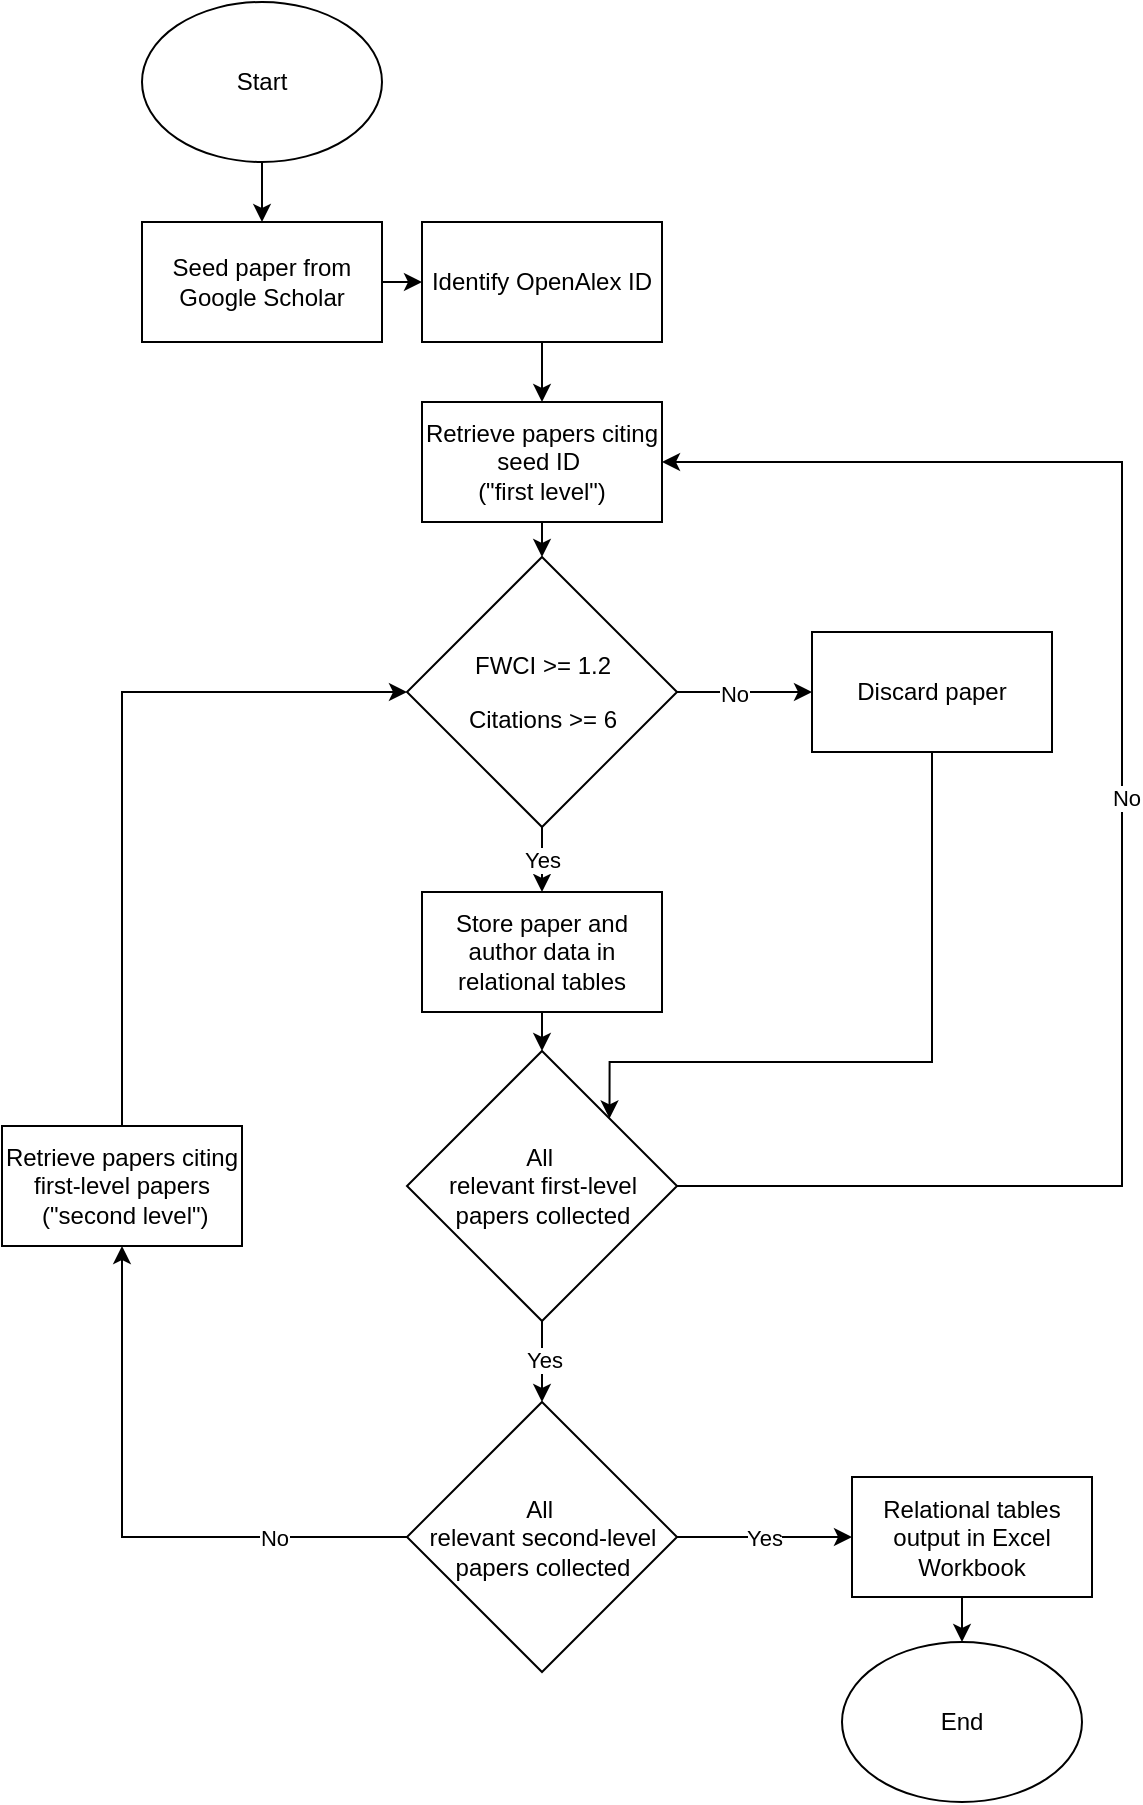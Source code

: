 <mxfile version="26.0.14">
  <diagram id="C5RBs43oDa-KdzZeNtuy" name="Page-1">
    <mxGraphModel dx="1060" dy="714" grid="1" gridSize="10" guides="1" tooltips="1" connect="1" arrows="1" fold="1" page="1" pageScale="1" pageWidth="827" pageHeight="1169" math="0" shadow="0">
      <root>
        <mxCell id="WIyWlLk6GJQsqaUBKTNV-0" />
        <mxCell id="WIyWlLk6GJQsqaUBKTNV-1" parent="WIyWlLk6GJQsqaUBKTNV-0" />
        <mxCell id="qUYnIyId9ZNR1EVSOJuX-28" style="edgeStyle=orthogonalEdgeStyle;rounded=0;orthogonalLoop=1;jettySize=auto;html=1;exitX=0.5;exitY=1;exitDx=0;exitDy=0;entryX=0.5;entryY=0;entryDx=0;entryDy=0;" edge="1" parent="WIyWlLk6GJQsqaUBKTNV-1" source="qUYnIyId9ZNR1EVSOJuX-0" target="qUYnIyId9ZNR1EVSOJuX-5">
          <mxGeometry relative="1" as="geometry" />
        </mxCell>
        <mxCell id="qUYnIyId9ZNR1EVSOJuX-0" value="Start" style="ellipse;whiteSpace=wrap;html=1;" vertex="1" parent="WIyWlLk6GJQsqaUBKTNV-1">
          <mxGeometry x="160" y="60" width="120" height="80" as="geometry" />
        </mxCell>
        <mxCell id="qUYnIyId9ZNR1EVSOJuX-2" value="End" style="ellipse;whiteSpace=wrap;html=1;" vertex="1" parent="WIyWlLk6GJQsqaUBKTNV-1">
          <mxGeometry x="510" y="880" width="120" height="80" as="geometry" />
        </mxCell>
        <mxCell id="qUYnIyId9ZNR1EVSOJuX-27" style="edgeStyle=orthogonalEdgeStyle;rounded=0;orthogonalLoop=1;jettySize=auto;html=1;exitX=1;exitY=0.5;exitDx=0;exitDy=0;entryX=0;entryY=0.5;entryDx=0;entryDy=0;" edge="1" parent="WIyWlLk6GJQsqaUBKTNV-1" source="qUYnIyId9ZNR1EVSOJuX-5" target="qUYnIyId9ZNR1EVSOJuX-17">
          <mxGeometry relative="1" as="geometry" />
        </mxCell>
        <mxCell id="qUYnIyId9ZNR1EVSOJuX-5" value="Seed paper from Google Scholar" style="rounded=0;whiteSpace=wrap;html=1;" vertex="1" parent="WIyWlLk6GJQsqaUBKTNV-1">
          <mxGeometry x="160" y="170" width="120" height="60" as="geometry" />
        </mxCell>
        <mxCell id="qUYnIyId9ZNR1EVSOJuX-12" value="Yes" style="edgeStyle=orthogonalEdgeStyle;rounded=0;orthogonalLoop=1;jettySize=auto;html=1;exitX=0.5;exitY=1;exitDx=0;exitDy=0;" edge="1" parent="WIyWlLk6GJQsqaUBKTNV-1" source="qUYnIyId9ZNR1EVSOJuX-9" target="qUYnIyId9ZNR1EVSOJuX-11">
          <mxGeometry relative="1" as="geometry" />
        </mxCell>
        <mxCell id="qUYnIyId9ZNR1EVSOJuX-13" style="edgeStyle=orthogonalEdgeStyle;rounded=0;orthogonalLoop=1;jettySize=auto;html=1;exitX=1;exitY=0.5;exitDx=0;exitDy=0;" edge="1" parent="WIyWlLk6GJQsqaUBKTNV-1" source="qUYnIyId9ZNR1EVSOJuX-9">
          <mxGeometry relative="1" as="geometry">
            <mxPoint x="495" y="405" as="targetPoint" />
          </mxGeometry>
        </mxCell>
        <mxCell id="qUYnIyId9ZNR1EVSOJuX-14" value="No" style="edgeLabel;html=1;align=center;verticalAlign=middle;resizable=0;points=[];" vertex="1" connectable="0" parent="qUYnIyId9ZNR1EVSOJuX-13">
          <mxGeometry x="-0.18" y="-1" relative="1" as="geometry">
            <mxPoint as="offset" />
          </mxGeometry>
        </mxCell>
        <mxCell id="qUYnIyId9ZNR1EVSOJuX-9" value="&lt;p class=&quot;p1&quot;&gt;FWCI &amp;gt;= &lt;span class=&quot;s1&quot;&gt;1.2&lt;/span&gt; &lt;br&gt;&lt;/p&gt;&lt;p class=&quot;p1&quot;&gt;Citations &amp;gt;= &lt;span class=&quot;s1&quot;&gt;6&lt;/span&gt;&lt;/p&gt;" style="rhombus;whiteSpace=wrap;html=1;" vertex="1" parent="WIyWlLk6GJQsqaUBKTNV-1">
          <mxGeometry x="292.5" y="337.5" width="135" height="135" as="geometry" />
        </mxCell>
        <mxCell id="qUYnIyId9ZNR1EVSOJuX-46" style="edgeStyle=orthogonalEdgeStyle;rounded=0;orthogonalLoop=1;jettySize=auto;html=1;exitX=0.5;exitY=1;exitDx=0;exitDy=0;entryX=0.5;entryY=0;entryDx=0;entryDy=0;" edge="1" parent="WIyWlLk6GJQsqaUBKTNV-1" source="qUYnIyId9ZNR1EVSOJuX-11" target="qUYnIyId9ZNR1EVSOJuX-36">
          <mxGeometry relative="1" as="geometry" />
        </mxCell>
        <mxCell id="qUYnIyId9ZNR1EVSOJuX-11" value="Store paper and author data in relational tables" style="rounded=0;whiteSpace=wrap;html=1;" vertex="1" parent="WIyWlLk6GJQsqaUBKTNV-1">
          <mxGeometry x="300" y="505" width="120" height="60" as="geometry" />
        </mxCell>
        <mxCell id="qUYnIyId9ZNR1EVSOJuX-58" style="edgeStyle=orthogonalEdgeStyle;rounded=0;orthogonalLoop=1;jettySize=auto;html=1;exitX=0.5;exitY=1;exitDx=0;exitDy=0;entryX=1;entryY=0;entryDx=0;entryDy=0;" edge="1" parent="WIyWlLk6GJQsqaUBKTNV-1" source="qUYnIyId9ZNR1EVSOJuX-15" target="qUYnIyId9ZNR1EVSOJuX-36">
          <mxGeometry relative="1" as="geometry">
            <Array as="points">
              <mxPoint x="555" y="590" />
              <mxPoint x="394" y="590" />
            </Array>
          </mxGeometry>
        </mxCell>
        <mxCell id="qUYnIyId9ZNR1EVSOJuX-15" value="Discard paper" style="rounded=0;whiteSpace=wrap;html=1;" vertex="1" parent="WIyWlLk6GJQsqaUBKTNV-1">
          <mxGeometry x="495" y="375" width="120" height="60" as="geometry" />
        </mxCell>
        <mxCell id="qUYnIyId9ZNR1EVSOJuX-26" style="edgeStyle=orthogonalEdgeStyle;rounded=0;orthogonalLoop=1;jettySize=auto;html=1;exitX=0.5;exitY=1;exitDx=0;exitDy=0;entryX=0.5;entryY=0;entryDx=0;entryDy=0;" edge="1" parent="WIyWlLk6GJQsqaUBKTNV-1" source="qUYnIyId9ZNR1EVSOJuX-17" target="qUYnIyId9ZNR1EVSOJuX-18">
          <mxGeometry relative="1" as="geometry" />
        </mxCell>
        <mxCell id="qUYnIyId9ZNR1EVSOJuX-17" value="Identify OpenAlex ID" style="rounded=0;whiteSpace=wrap;html=1;" vertex="1" parent="WIyWlLk6GJQsqaUBKTNV-1">
          <mxGeometry x="300" y="170" width="120" height="60" as="geometry" />
        </mxCell>
        <mxCell id="qUYnIyId9ZNR1EVSOJuX-25" style="edgeStyle=orthogonalEdgeStyle;rounded=0;orthogonalLoop=1;jettySize=auto;html=1;exitX=0.5;exitY=1;exitDx=0;exitDy=0;entryX=0.5;entryY=0;entryDx=0;entryDy=0;" edge="1" parent="WIyWlLk6GJQsqaUBKTNV-1" source="qUYnIyId9ZNR1EVSOJuX-18" target="qUYnIyId9ZNR1EVSOJuX-9">
          <mxGeometry relative="1" as="geometry" />
        </mxCell>
        <mxCell id="qUYnIyId9ZNR1EVSOJuX-18" value="&lt;div&gt;Retrieve papers citing seed ID&amp;nbsp;&lt;/div&gt;&lt;div&gt;(&quot;first level&quot;)&lt;/div&gt;" style="rounded=0;whiteSpace=wrap;html=1;" vertex="1" parent="WIyWlLk6GJQsqaUBKTNV-1">
          <mxGeometry x="300" y="260" width="120" height="60" as="geometry" />
        </mxCell>
        <mxCell id="qUYnIyId9ZNR1EVSOJuX-39" style="edgeStyle=orthogonalEdgeStyle;rounded=0;orthogonalLoop=1;jettySize=auto;html=1;exitX=1;exitY=0.5;exitDx=0;exitDy=0;entryX=1;entryY=0.5;entryDx=0;entryDy=0;" edge="1" parent="WIyWlLk6GJQsqaUBKTNV-1" source="qUYnIyId9ZNR1EVSOJuX-36" target="qUYnIyId9ZNR1EVSOJuX-18">
          <mxGeometry relative="1" as="geometry">
            <Array as="points">
              <mxPoint x="650" y="652" />
              <mxPoint x="650" y="290" />
            </Array>
          </mxGeometry>
        </mxCell>
        <mxCell id="qUYnIyId9ZNR1EVSOJuX-41" value="No" style="edgeLabel;html=1;align=center;verticalAlign=middle;resizable=0;points=[];" vertex="1" connectable="0" parent="qUYnIyId9ZNR1EVSOJuX-39">
          <mxGeometry x="0.024" y="-2" relative="1" as="geometry">
            <mxPoint as="offset" />
          </mxGeometry>
        </mxCell>
        <mxCell id="qUYnIyId9ZNR1EVSOJuX-47" style="edgeStyle=orthogonalEdgeStyle;rounded=0;orthogonalLoop=1;jettySize=auto;html=1;exitX=0.5;exitY=1;exitDx=0;exitDy=0;entryX=0.5;entryY=0;entryDx=0;entryDy=0;" edge="1" parent="WIyWlLk6GJQsqaUBKTNV-1" source="qUYnIyId9ZNR1EVSOJuX-36" target="qUYnIyId9ZNR1EVSOJuX-44">
          <mxGeometry relative="1" as="geometry" />
        </mxCell>
        <mxCell id="qUYnIyId9ZNR1EVSOJuX-48" value="Yes" style="edgeLabel;html=1;align=center;verticalAlign=middle;resizable=0;points=[];" vertex="1" connectable="0" parent="qUYnIyId9ZNR1EVSOJuX-47">
          <mxGeometry x="-0.063" y="1" relative="1" as="geometry">
            <mxPoint as="offset" />
          </mxGeometry>
        </mxCell>
        <mxCell id="qUYnIyId9ZNR1EVSOJuX-36" value="&lt;div&gt;All&amp;nbsp;&lt;/div&gt;&lt;div&gt;relevant first-level papers collected&lt;/div&gt;" style="rhombus;whiteSpace=wrap;html=1;" vertex="1" parent="WIyWlLk6GJQsqaUBKTNV-1">
          <mxGeometry x="292.5" y="584.5" width="135" height="135" as="geometry" />
        </mxCell>
        <mxCell id="qUYnIyId9ZNR1EVSOJuX-38" style="edgeStyle=orthogonalEdgeStyle;rounded=0;orthogonalLoop=1;jettySize=auto;html=1;exitX=0.5;exitY=0;exitDx=0;exitDy=0;entryX=0;entryY=0.5;entryDx=0;entryDy=0;" edge="1" parent="WIyWlLk6GJQsqaUBKTNV-1" source="qUYnIyId9ZNR1EVSOJuX-37" target="qUYnIyId9ZNR1EVSOJuX-9">
          <mxGeometry relative="1" as="geometry" />
        </mxCell>
        <mxCell id="qUYnIyId9ZNR1EVSOJuX-37" value="&lt;div&gt;Retrieve papers citing first-level papers&lt;/div&gt;&amp;nbsp;(&quot;second level&quot;)" style="rounded=0;whiteSpace=wrap;html=1;" vertex="1" parent="WIyWlLk6GJQsqaUBKTNV-1">
          <mxGeometry x="90" y="622" width="120" height="60" as="geometry" />
        </mxCell>
        <mxCell id="qUYnIyId9ZNR1EVSOJuX-50" value="" style="edgeStyle=orthogonalEdgeStyle;rounded=0;orthogonalLoop=1;jettySize=auto;html=1;" edge="1" parent="WIyWlLk6GJQsqaUBKTNV-1" source="qUYnIyId9ZNR1EVSOJuX-44" target="qUYnIyId9ZNR1EVSOJuX-49">
          <mxGeometry relative="1" as="geometry" />
        </mxCell>
        <mxCell id="qUYnIyId9ZNR1EVSOJuX-53" value="Yes" style="edgeLabel;html=1;align=center;verticalAlign=middle;resizable=0;points=[];" vertex="1" connectable="0" parent="qUYnIyId9ZNR1EVSOJuX-50">
          <mxGeometry x="-0.029" relative="1" as="geometry">
            <mxPoint x="1" as="offset" />
          </mxGeometry>
        </mxCell>
        <mxCell id="qUYnIyId9ZNR1EVSOJuX-54" style="edgeStyle=orthogonalEdgeStyle;rounded=0;orthogonalLoop=1;jettySize=auto;html=1;exitX=0;exitY=0.5;exitDx=0;exitDy=0;entryX=0.5;entryY=1;entryDx=0;entryDy=0;" edge="1" parent="WIyWlLk6GJQsqaUBKTNV-1" source="qUYnIyId9ZNR1EVSOJuX-44" target="qUYnIyId9ZNR1EVSOJuX-37">
          <mxGeometry relative="1" as="geometry" />
        </mxCell>
        <mxCell id="qUYnIyId9ZNR1EVSOJuX-55" value="No" style="edgeLabel;html=1;align=center;verticalAlign=middle;resizable=0;points=[];" vertex="1" connectable="0" parent="qUYnIyId9ZNR1EVSOJuX-54">
          <mxGeometry x="-0.531" relative="1" as="geometry">
            <mxPoint x="1" as="offset" />
          </mxGeometry>
        </mxCell>
        <mxCell id="qUYnIyId9ZNR1EVSOJuX-44" value="&lt;div&gt;All&amp;nbsp;&lt;/div&gt;&lt;div&gt;relevant second-level papers collected&lt;/div&gt;" style="rhombus;whiteSpace=wrap;html=1;" vertex="1" parent="WIyWlLk6GJQsqaUBKTNV-1">
          <mxGeometry x="292.5" y="760" width="135" height="135" as="geometry" />
        </mxCell>
        <mxCell id="qUYnIyId9ZNR1EVSOJuX-51" style="edgeStyle=orthogonalEdgeStyle;rounded=0;orthogonalLoop=1;jettySize=auto;html=1;exitX=0.5;exitY=1;exitDx=0;exitDy=0;entryX=0.5;entryY=0;entryDx=0;entryDy=0;" edge="1" parent="WIyWlLk6GJQsqaUBKTNV-1" source="qUYnIyId9ZNR1EVSOJuX-49" target="qUYnIyId9ZNR1EVSOJuX-2">
          <mxGeometry relative="1" as="geometry" />
        </mxCell>
        <mxCell id="qUYnIyId9ZNR1EVSOJuX-49" value="Relational tables output in Excel Workbook" style="whiteSpace=wrap;html=1;" vertex="1" parent="WIyWlLk6GJQsqaUBKTNV-1">
          <mxGeometry x="515" y="797.5" width="120" height="60" as="geometry" />
        </mxCell>
      </root>
    </mxGraphModel>
  </diagram>
</mxfile>
